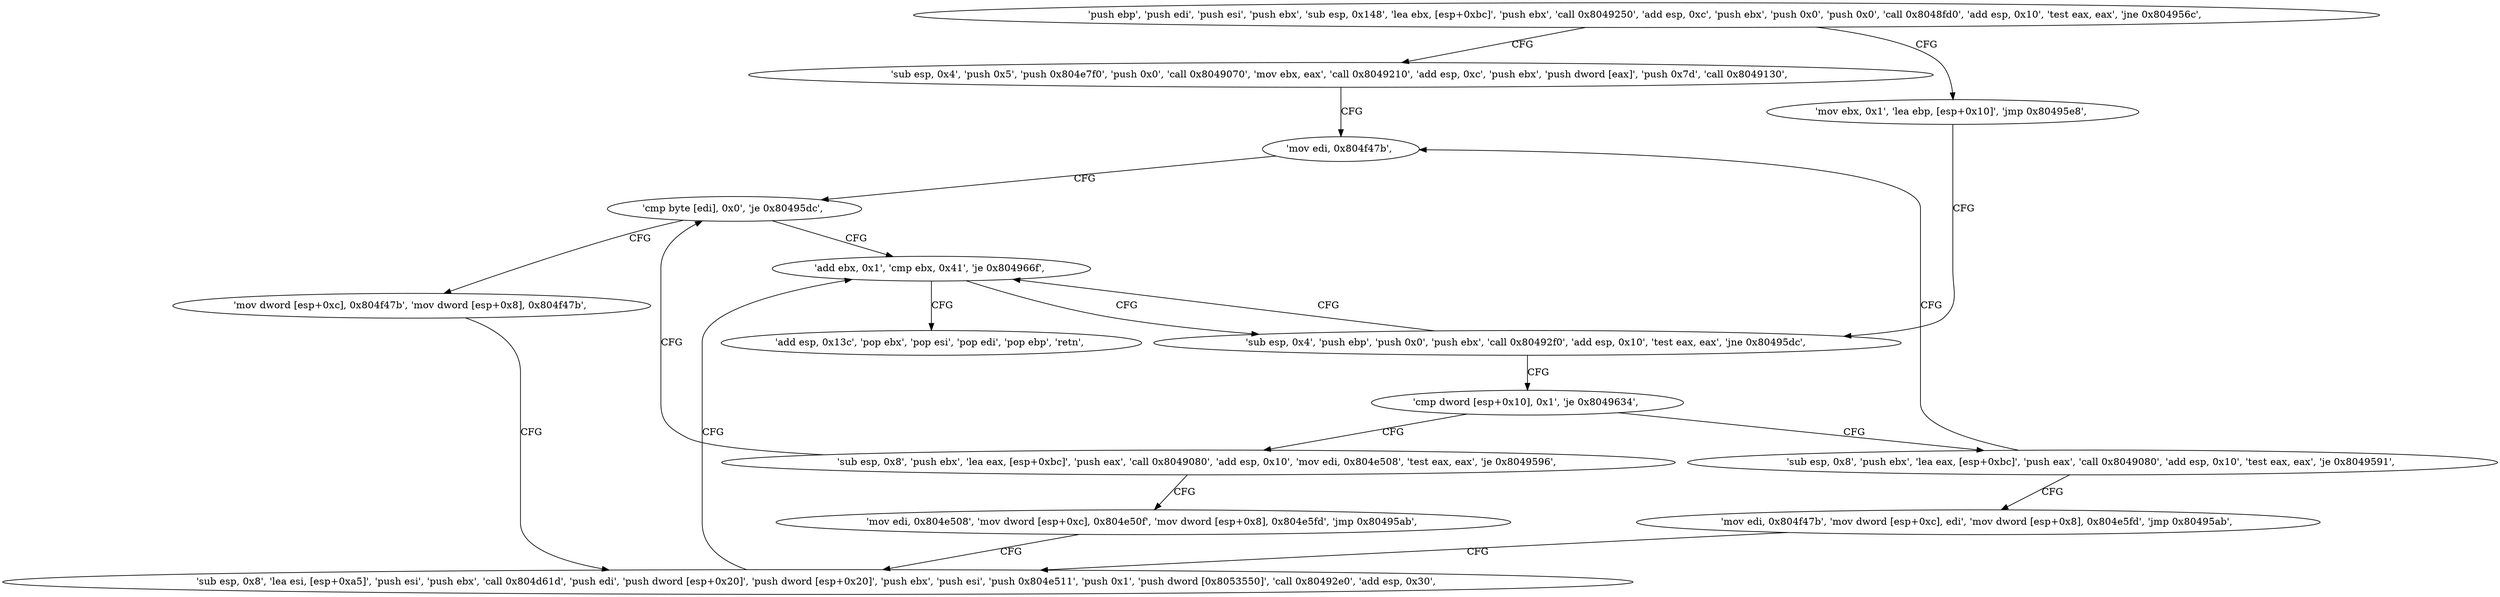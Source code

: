 digraph "func" {
"134518070" [label = "'push ebp', 'push edi', 'push esi', 'push ebx', 'sub esp, 0x148', 'lea ebx, [esp+0xbc]', 'push ebx', 'call 0x8049250', 'add esp, 0xc', 'push ebx', 'push 0x0', 'push 0x0', 'call 0x8048fd0', 'add esp, 0x10', 'test eax, eax', 'jne 0x804956c', " ]
"134518124" [label = "'sub esp, 0x4', 'push 0x5', 'push 0x804e7f0', 'push 0x0', 'call 0x8049070', 'mov ebx, eax', 'call 0x8049210', 'add esp, 0xc', 'push ebx', 'push dword [eax]', 'push 0x7d', 'call 0x8049130', " ]
"134518113" [label = "'mov ebx, 0x1', 'lea ebp, [esp+0x10]', 'jmp 0x80495e8', " ]
"134518161" [label = "'mov edi, 0x804f47b', " ]
"134518248" [label = "'sub esp, 0x4', 'push ebp', 'push 0x0', 'push ebx', 'call 0x80492f0', 'add esp, 0x10', 'test eax, eax', 'jne 0x80495dc', " ]
"134518236" [label = "'add ebx, 0x1', 'cmp ebx, 0x41', 'je 0x804966f', " ]
"134518383" [label = "'add esp, 0x13c', 'pop ebx', 'pop esi', 'pop edi', 'pop ebp', 'retn', " ]
"134518171" [label = "'mov dword [esp+0xc], 0x804f47b', 'mov dword [esp+0x8], 0x804f47b', " ]
"134518187" [label = "'sub esp, 0x8', 'lea esi, [esp+0xa5]', 'push esi', 'push ebx', 'call 0x804d61d', 'push edi', 'push dword [esp+0x20]', 'push dword [esp+0x20]', 'push ebx', 'push esi', 'push 0x804e511', 'push 0x1', 'push dword [0x8053550]', 'call 0x80492e0', 'add esp, 0x30', " ]
"134518267" [label = "'cmp dword [esp+0x10], 0x1', 'je 0x8049634', " ]
"134518324" [label = "'sub esp, 0x8', 'push ebx', 'lea eax, [esp+0xbc]', 'push eax', 'call 0x8049080', 'add esp, 0x10', 'mov edi, 0x804e508', 'test eax, eax', 'je 0x8049596', " ]
"134518274" [label = "'sub esp, 0x8', 'push ebx', 'lea eax, [esp+0xbc]', 'push eax', 'call 0x8049080', 'add esp, 0x10', 'test eax, eax', 'je 0x8049591', " ]
"134518166" [label = "'cmp byte [edi], 0x0', 'je 0x80495dc', " ]
"134518357" [label = "'mov edi, 0x804e508', 'mov dword [esp+0xc], 0x804e50f', 'mov dword [esp+0x8], 0x804e5fd', 'jmp 0x80495ab', " ]
"134518302" [label = "'mov edi, 0x804f47b', 'mov dword [esp+0xc], edi', 'mov dword [esp+0x8], 0x804e5fd', 'jmp 0x80495ab', " ]
"134518070" -> "134518124" [ label = "CFG" ]
"134518070" -> "134518113" [ label = "CFG" ]
"134518124" -> "134518161" [ label = "CFG" ]
"134518113" -> "134518248" [ label = "CFG" ]
"134518161" -> "134518166" [ label = "CFG" ]
"134518248" -> "134518236" [ label = "CFG" ]
"134518248" -> "134518267" [ label = "CFG" ]
"134518236" -> "134518383" [ label = "CFG" ]
"134518236" -> "134518248" [ label = "CFG" ]
"134518171" -> "134518187" [ label = "CFG" ]
"134518187" -> "134518236" [ label = "CFG" ]
"134518267" -> "134518324" [ label = "CFG" ]
"134518267" -> "134518274" [ label = "CFG" ]
"134518324" -> "134518166" [ label = "CFG" ]
"134518324" -> "134518357" [ label = "CFG" ]
"134518274" -> "134518161" [ label = "CFG" ]
"134518274" -> "134518302" [ label = "CFG" ]
"134518166" -> "134518236" [ label = "CFG" ]
"134518166" -> "134518171" [ label = "CFG" ]
"134518357" -> "134518187" [ label = "CFG" ]
"134518302" -> "134518187" [ label = "CFG" ]
}
